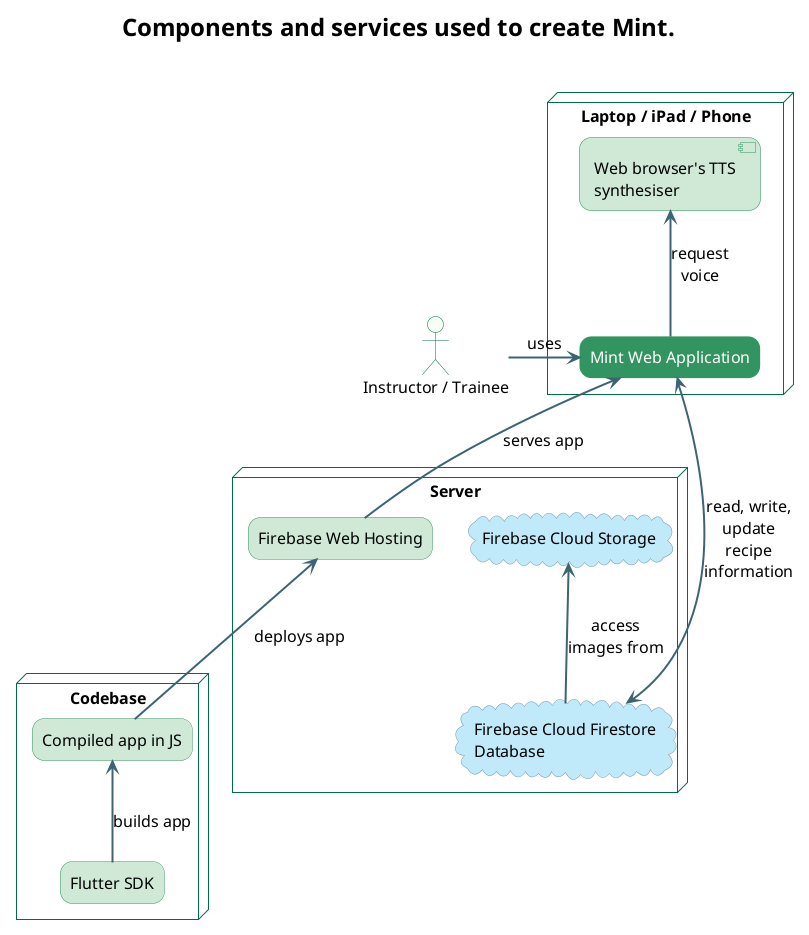 @startuml
'https://plantuml.com/deployment-diagram

skinparam shadowing false
skinparam wrapWidth 200
skinparam maxMessageSize 100
skinparam defaultFontName Red Hat Text Medium
skinparam defaultFontSize 16
skinparam roundCorner 24
skinparam maxSize 20
skinparam cloudBackgroundColor #C0E9F9
skinparam cloudBorderColor #6F97A6
skinparam rectangleBackgroundColor #d0e9d7
skinparam rectangleBorderColor #329561
skinparam rectangleFontColor #000000
skinparam actorBackgroundColor #F6FFF6
skinparam actorBorderColor #006D44
skinparam queueBackgroundColor #F6FFF6
skinparam queueBorderColor #006D44
skinparam nodeBackgroundColor transparent
skinparam nodeBorderColor #006D44
skinparam componentBackgroundColor #d0e9d7
skinparam componentBorderColor #329561
skinparam arrowColor #3C6472
skinparam arrowThickness 2
skinparam titleFontSize 24

title Components and services used to create Mint.\n

actor user as "Instructor / Trainee"

node server as "Server" {
    cloud storage as "Firebase Cloud Storage"
    cloud firestore as "Firebase Cloud Firestore Database"
    rectangle hosting as "Firebase Web Hosting"
}
node device as "Laptop / iPad / Phone" {
    rectangle app as "Mint Web Application" #329561;text:FFFFFF
    component tts as "Web browser's TTS synthesiser"
}
node codebase as "Codebase" {
    rectangle flutter as "Flutter SDK"
    rectangle build as "Compiled app in JS"
}

firestore <--> app : read, write, update recipe information
app <-left- user : uses
hosting <-- build : deploys app
app <-- hosting : serves app
storage <-- firestore : access images from
tts <-- app : request voice
build <-- flutter : builds app

@enduml
